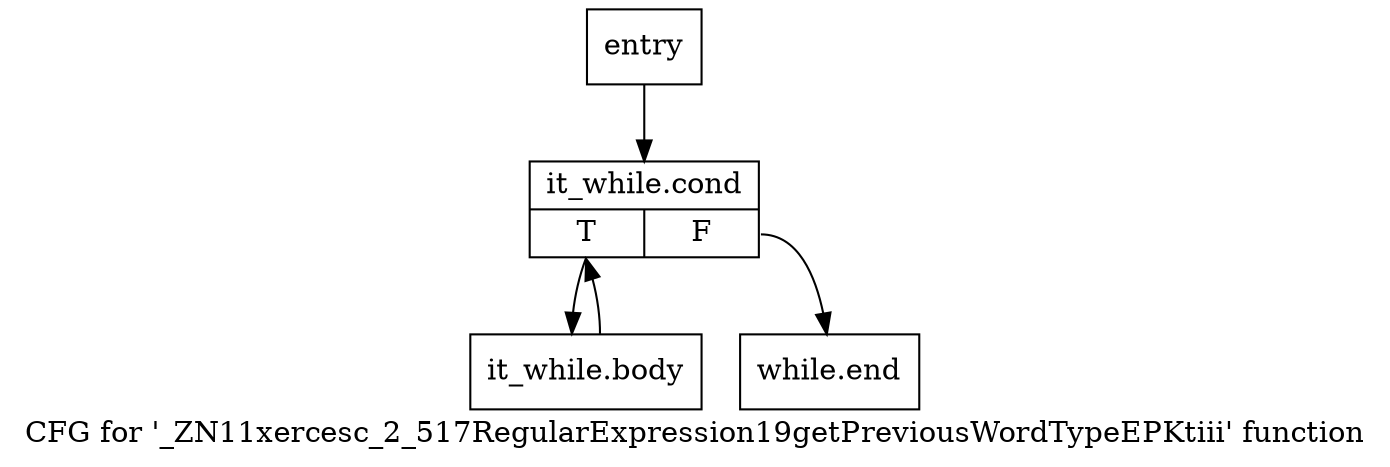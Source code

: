 digraph "CFG for '_ZN11xercesc_2_517RegularExpression19getPreviousWordTypeEPKtiii' function" {
	label="CFG for '_ZN11xercesc_2_517RegularExpression19getPreviousWordTypeEPKtiii' function";

	Node0x3fd5ed0 [shape=record,label="{entry}"];
	Node0x3fd5ed0 -> Node0x3fd5f20;
	Node0x3fd5f20 [shape=record,label="{it_while.cond|{<s0>T|<s1>F}}"];
	Node0x3fd5f20:s0 -> Node0x3fd5f70;
	Node0x3fd5f20:s1 -> Node0x3fd5fc0;
	Node0x3fd5f70 [shape=record,label="{it_while.body}"];
	Node0x3fd5f70 -> Node0x3fd5f20;
	Node0x3fd5fc0 [shape=record,label="{while.end}"];
}
